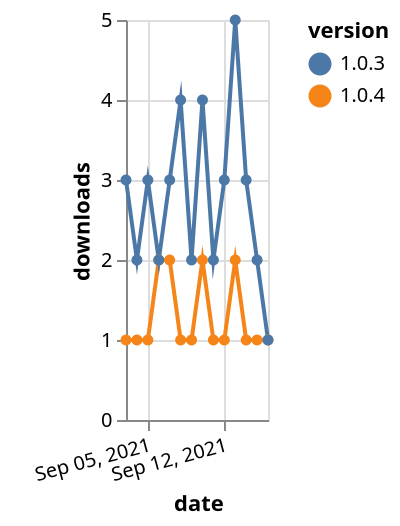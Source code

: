 {"$schema": "https://vega.github.io/schema/vega-lite/v5.json", "description": "A simple bar chart with embedded data.", "data": {"values": [{"date": "2021-09-03", "total": 202, "delta": 1, "version": "1.0.4"}, {"date": "2021-09-04", "total": 203, "delta": 1, "version": "1.0.4"}, {"date": "2021-09-05", "total": 204, "delta": 1, "version": "1.0.4"}, {"date": "2021-09-06", "total": 206, "delta": 2, "version": "1.0.4"}, {"date": "2021-09-07", "total": 208, "delta": 2, "version": "1.0.4"}, {"date": "2021-09-08", "total": 209, "delta": 1, "version": "1.0.4"}, {"date": "2021-09-09", "total": 210, "delta": 1, "version": "1.0.4"}, {"date": "2021-09-10", "total": 212, "delta": 2, "version": "1.0.4"}, {"date": "2021-09-11", "total": 213, "delta": 1, "version": "1.0.4"}, {"date": "2021-09-12", "total": 214, "delta": 1, "version": "1.0.4"}, {"date": "2021-09-13", "total": 216, "delta": 2, "version": "1.0.4"}, {"date": "2021-09-14", "total": 217, "delta": 1, "version": "1.0.4"}, {"date": "2021-09-15", "total": 218, "delta": 1, "version": "1.0.4"}, {"date": "2021-09-16", "total": 219, "delta": 1, "version": "1.0.4"}, {"date": "2021-09-03", "total": 2608, "delta": 3, "version": "1.0.3"}, {"date": "2021-09-04", "total": 2610, "delta": 2, "version": "1.0.3"}, {"date": "2021-09-05", "total": 2613, "delta": 3, "version": "1.0.3"}, {"date": "2021-09-06", "total": 2615, "delta": 2, "version": "1.0.3"}, {"date": "2021-09-07", "total": 2618, "delta": 3, "version": "1.0.3"}, {"date": "2021-09-08", "total": 2622, "delta": 4, "version": "1.0.3"}, {"date": "2021-09-09", "total": 2624, "delta": 2, "version": "1.0.3"}, {"date": "2021-09-10", "total": 2628, "delta": 4, "version": "1.0.3"}, {"date": "2021-09-11", "total": 2630, "delta": 2, "version": "1.0.3"}, {"date": "2021-09-12", "total": 2633, "delta": 3, "version": "1.0.3"}, {"date": "2021-09-13", "total": 2638, "delta": 5, "version": "1.0.3"}, {"date": "2021-09-14", "total": 2641, "delta": 3, "version": "1.0.3"}, {"date": "2021-09-15", "total": 2643, "delta": 2, "version": "1.0.3"}, {"date": "2021-09-16", "total": 2644, "delta": 1, "version": "1.0.3"}]}, "width": "container", "mark": {"type": "line", "point": {"filled": true}}, "encoding": {"x": {"field": "date", "type": "temporal", "timeUnit": "yearmonthdate", "title": "date", "axis": {"labelAngle": -15}}, "y": {"field": "delta", "type": "quantitative", "title": "downloads"}, "color": {"field": "version", "type": "nominal"}, "tooltip": {"field": "delta"}}}